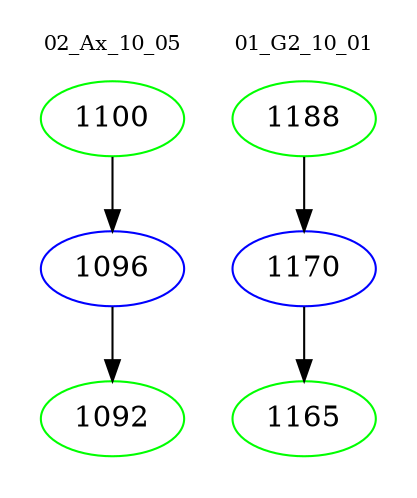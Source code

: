 digraph{
subgraph cluster_0 {
color = white
label = "02_Ax_10_05";
fontsize=10;
T0_1100 [label="1100", color="green"]
T0_1100 -> T0_1096 [color="black"]
T0_1096 [label="1096", color="blue"]
T0_1096 -> T0_1092 [color="black"]
T0_1092 [label="1092", color="green"]
}
subgraph cluster_1 {
color = white
label = "01_G2_10_01";
fontsize=10;
T1_1188 [label="1188", color="green"]
T1_1188 -> T1_1170 [color="black"]
T1_1170 [label="1170", color="blue"]
T1_1170 -> T1_1165 [color="black"]
T1_1165 [label="1165", color="green"]
}
}
